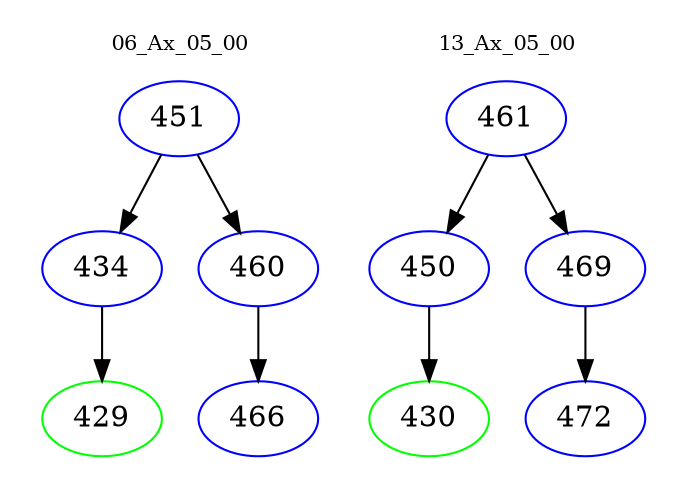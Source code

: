 digraph{
subgraph cluster_0 {
color = white
label = "06_Ax_05_00";
fontsize=10;
T0_451 [label="451", color="blue"]
T0_451 -> T0_434 [color="black"]
T0_434 [label="434", color="blue"]
T0_434 -> T0_429 [color="black"]
T0_429 [label="429", color="green"]
T0_451 -> T0_460 [color="black"]
T0_460 [label="460", color="blue"]
T0_460 -> T0_466 [color="black"]
T0_466 [label="466", color="blue"]
}
subgraph cluster_1 {
color = white
label = "13_Ax_05_00";
fontsize=10;
T1_461 [label="461", color="blue"]
T1_461 -> T1_450 [color="black"]
T1_450 [label="450", color="blue"]
T1_450 -> T1_430 [color="black"]
T1_430 [label="430", color="green"]
T1_461 -> T1_469 [color="black"]
T1_469 [label="469", color="blue"]
T1_469 -> T1_472 [color="black"]
T1_472 [label="472", color="blue"]
}
}
